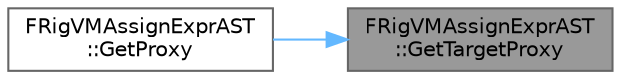 digraph "FRigVMAssignExprAST::GetTargetProxy"
{
 // INTERACTIVE_SVG=YES
 // LATEX_PDF_SIZE
  bgcolor="transparent";
  edge [fontname=Helvetica,fontsize=10,labelfontname=Helvetica,labelfontsize=10];
  node [fontname=Helvetica,fontsize=10,shape=box,height=0.2,width=0.4];
  rankdir="RL";
  Node1 [id="Node000001",label="FRigVMAssignExprAST\l::GetTargetProxy",height=0.2,width=0.4,color="gray40", fillcolor="grey60", style="filled", fontcolor="black",tooltip=" "];
  Node1 -> Node2 [id="edge1_Node000001_Node000002",dir="back",color="steelblue1",style="solid",tooltip=" "];
  Node2 [id="Node000002",label="FRigVMAssignExprAST\l::GetProxy",height=0.2,width=0.4,color="grey40", fillcolor="white", style="filled",URL="$d3/d5d/classFRigVMAssignExprAST.html#a9df92d552b90e97ae51eb0bc7f72e32d",tooltip="returns the model proxy this expression relates to"];
}
